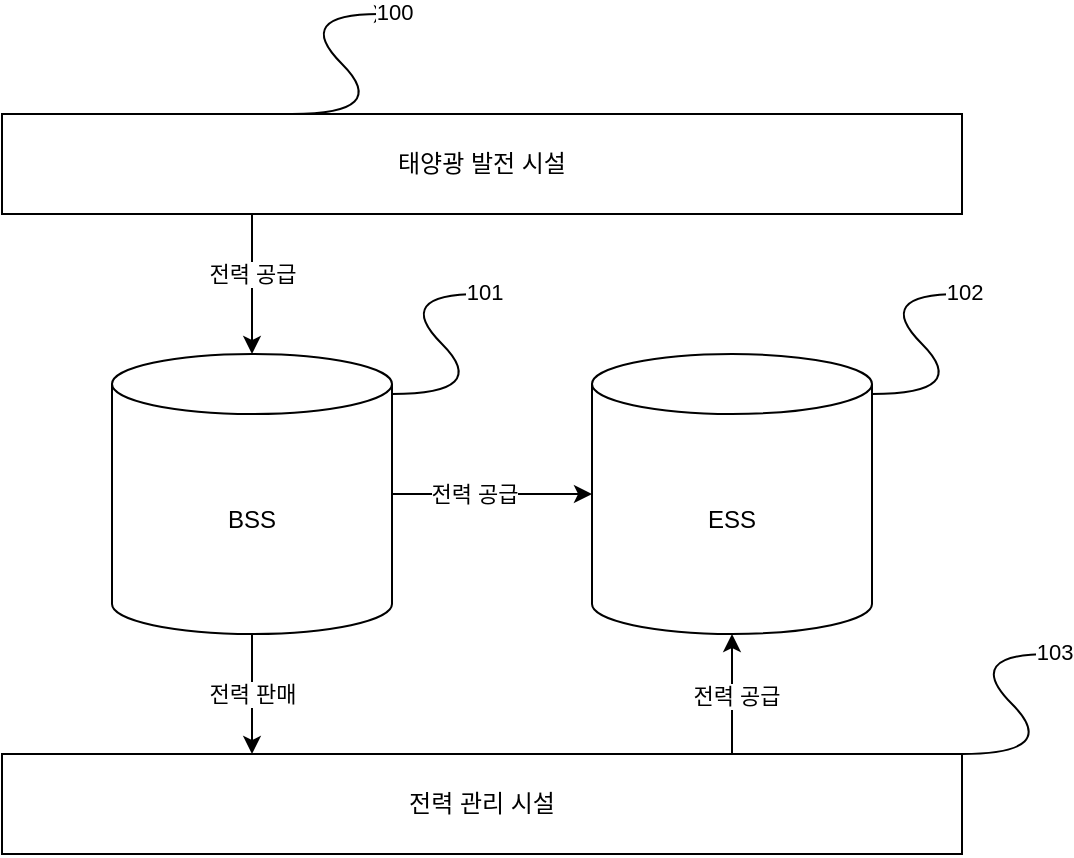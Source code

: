 <mxfile version="24.7.1" type="github">
  <diagram name="Page-1" id="2YBvvXClWsGukQMizWep">
    <mxGraphModel dx="957" dy="422" grid="1" gridSize="10" guides="1" tooltips="1" connect="1" arrows="1" fold="1" page="1" pageScale="1" pageWidth="850" pageHeight="1100" math="0" shadow="0">
      <root>
        <mxCell id="0" />
        <mxCell id="1" parent="0" />
        <mxCell id="cL6zLu7N6vb4ODk6pQxt-1" value="태양광 발전 시설" style="html=1;whiteSpace=wrap;" vertex="1" parent="1">
          <mxGeometry x="185" y="80" width="480" height="50" as="geometry" />
        </mxCell>
        <mxCell id="cL6zLu7N6vb4ODk6pQxt-5" value="전력 관리 시설" style="html=1;whiteSpace=wrap;" vertex="1" parent="1">
          <mxGeometry x="185" y="400" width="480" height="50" as="geometry" />
        </mxCell>
        <mxCell id="cL6zLu7N6vb4ODk6pQxt-20" style="edgeStyle=orthogonalEdgeStyle;rounded=0;orthogonalLoop=1;jettySize=auto;html=1;" edge="1" parent="1" source="cL6zLu7N6vb4ODk6pQxt-7" target="cL6zLu7N6vb4ODk6pQxt-5">
          <mxGeometry relative="1" as="geometry">
            <Array as="points">
              <mxPoint x="310" y="380" />
              <mxPoint x="310" y="380" />
            </Array>
          </mxGeometry>
        </mxCell>
        <mxCell id="cL6zLu7N6vb4ODk6pQxt-26" value="전력 판매" style="edgeLabel;html=1;align=center;verticalAlign=middle;resizable=0;points=[];" vertex="1" connectable="0" parent="cL6zLu7N6vb4ODk6pQxt-20">
          <mxGeometry x="-0.367" relative="1" as="geometry">
            <mxPoint y="11" as="offset" />
          </mxGeometry>
        </mxCell>
        <mxCell id="cL6zLu7N6vb4ODk6pQxt-7" value="BSS" style="shape=cylinder3;whiteSpace=wrap;html=1;boundedLbl=1;backgroundOutline=1;size=15;" vertex="1" parent="1">
          <mxGeometry x="240" y="200" width="140" height="140" as="geometry" />
        </mxCell>
        <mxCell id="cL6zLu7N6vb4ODk6pQxt-8" value="ESS" style="shape=cylinder3;whiteSpace=wrap;html=1;boundedLbl=1;backgroundOutline=1;size=15;" vertex="1" parent="1">
          <mxGeometry x="480" y="200" width="140" height="140" as="geometry" />
        </mxCell>
        <mxCell id="cL6zLu7N6vb4ODk6pQxt-13" style="edgeStyle=orthogonalEdgeStyle;rounded=0;orthogonalLoop=1;jettySize=auto;html=1;entryX=0.5;entryY=0;entryDx=0;entryDy=0;entryPerimeter=0;" edge="1" parent="1" source="cL6zLu7N6vb4ODk6pQxt-1" target="cL6zLu7N6vb4ODk6pQxt-7">
          <mxGeometry relative="1" as="geometry">
            <Array as="points">
              <mxPoint x="310" y="150" />
              <mxPoint x="310" y="150" />
            </Array>
          </mxGeometry>
        </mxCell>
        <mxCell id="cL6zLu7N6vb4ODk6pQxt-28" value="전력 공급" style="edgeLabel;html=1;align=center;verticalAlign=middle;resizable=0;points=[];" vertex="1" connectable="0" parent="cL6zLu7N6vb4ODk6pQxt-13">
          <mxGeometry x="-0.158" relative="1" as="geometry">
            <mxPoint as="offset" />
          </mxGeometry>
        </mxCell>
        <mxCell id="cL6zLu7N6vb4ODk6pQxt-14" style="edgeStyle=orthogonalEdgeStyle;rounded=0;orthogonalLoop=1;jettySize=auto;html=1;entryX=0;entryY=0.5;entryDx=0;entryDy=0;entryPerimeter=0;" edge="1" parent="1" source="cL6zLu7N6vb4ODk6pQxt-7" target="cL6zLu7N6vb4ODk6pQxt-8">
          <mxGeometry relative="1" as="geometry" />
        </mxCell>
        <mxCell id="cL6zLu7N6vb4ODk6pQxt-27" value="전력 공급" style="edgeLabel;html=1;align=center;verticalAlign=middle;resizable=0;points=[];" vertex="1" connectable="0" parent="cL6zLu7N6vb4ODk6pQxt-14">
          <mxGeometry x="-0.492" relative="1" as="geometry">
            <mxPoint x="15" as="offset" />
          </mxGeometry>
        </mxCell>
        <mxCell id="cL6zLu7N6vb4ODk6pQxt-19" style="edgeStyle=orthogonalEdgeStyle;rounded=0;orthogonalLoop=1;jettySize=auto;html=1;entryX=0.5;entryY=1;entryDx=0;entryDy=0;entryPerimeter=0;" edge="1" parent="1" source="cL6zLu7N6vb4ODk6pQxt-5" target="cL6zLu7N6vb4ODk6pQxt-8">
          <mxGeometry relative="1" as="geometry">
            <Array as="points">
              <mxPoint x="550" y="380" />
              <mxPoint x="550" y="380" />
            </Array>
          </mxGeometry>
        </mxCell>
        <mxCell id="cL6zLu7N6vb4ODk6pQxt-25" value="전력 공급" style="edgeLabel;html=1;align=center;verticalAlign=middle;resizable=0;points=[];" vertex="1" connectable="0" parent="cL6zLu7N6vb4ODk6pQxt-19">
          <mxGeometry x="-0.03" y="-2" relative="1" as="geometry">
            <mxPoint as="offset" />
          </mxGeometry>
        </mxCell>
        <mxCell id="cL6zLu7N6vb4ODk6pQxt-34" value="" style="curved=1;endArrow=classic;html=1;rounded=0;" edge="1" parent="1">
          <mxGeometry width="50" height="50" relative="1" as="geometry">
            <mxPoint x="330" y="80" as="sourcePoint" />
            <mxPoint x="380" y="30" as="targetPoint" />
            <Array as="points">
              <mxPoint x="380" y="80" />
              <mxPoint x="330" y="30" />
            </Array>
          </mxGeometry>
        </mxCell>
        <mxCell id="cL6zLu7N6vb4ODk6pQxt-35" value="100" style="edgeLabel;html=1;align=center;verticalAlign=middle;resizable=0;points=[];" vertex="1" connectable="0" parent="cL6zLu7N6vb4ODk6pQxt-34">
          <mxGeometry x="0.828" y="1" relative="1" as="geometry">
            <mxPoint x="15" as="offset" />
          </mxGeometry>
        </mxCell>
        <mxCell id="cL6zLu7N6vb4ODk6pQxt-36" value="" style="curved=1;endArrow=classic;html=1;rounded=0;" edge="1" parent="1">
          <mxGeometry width="50" height="50" relative="1" as="geometry">
            <mxPoint x="380" y="220" as="sourcePoint" />
            <mxPoint x="430" y="170" as="targetPoint" />
            <Array as="points">
              <mxPoint x="430" y="220" />
              <mxPoint x="380" y="170" />
            </Array>
          </mxGeometry>
        </mxCell>
        <mxCell id="cL6zLu7N6vb4ODk6pQxt-37" value="101" style="edgeLabel;html=1;align=center;verticalAlign=middle;resizable=0;points=[];" vertex="1" connectable="0" parent="cL6zLu7N6vb4ODk6pQxt-36">
          <mxGeometry x="0.828" y="1" relative="1" as="geometry">
            <mxPoint x="10" as="offset" />
          </mxGeometry>
        </mxCell>
        <mxCell id="cL6zLu7N6vb4ODk6pQxt-38" value="" style="curved=1;endArrow=classic;html=1;rounded=0;" edge="1" parent="1">
          <mxGeometry width="50" height="50" relative="1" as="geometry">
            <mxPoint x="620" y="220" as="sourcePoint" />
            <mxPoint x="670" y="170" as="targetPoint" />
            <Array as="points">
              <mxPoint x="670" y="220" />
              <mxPoint x="620" y="170" />
            </Array>
          </mxGeometry>
        </mxCell>
        <mxCell id="cL6zLu7N6vb4ODk6pQxt-39" value="102" style="edgeLabel;html=1;align=center;verticalAlign=middle;resizable=0;points=[];" vertex="1" connectable="0" parent="cL6zLu7N6vb4ODk6pQxt-38">
          <mxGeometry x="0.828" y="1" relative="1" as="geometry">
            <mxPoint x="10" as="offset" />
          </mxGeometry>
        </mxCell>
        <mxCell id="cL6zLu7N6vb4ODk6pQxt-40" value="" style="curved=1;endArrow=classic;html=1;rounded=0;" edge="1" parent="1">
          <mxGeometry width="50" height="50" relative="1" as="geometry">
            <mxPoint x="665" y="400" as="sourcePoint" />
            <mxPoint x="715" y="350" as="targetPoint" />
            <Array as="points">
              <mxPoint x="715" y="400" />
              <mxPoint x="665" y="350" />
            </Array>
          </mxGeometry>
        </mxCell>
        <mxCell id="cL6zLu7N6vb4ODk6pQxt-41" value="103" style="edgeLabel;html=1;align=center;verticalAlign=middle;resizable=0;points=[];" vertex="1" connectable="0" parent="cL6zLu7N6vb4ODk6pQxt-40">
          <mxGeometry x="0.828" y="1" relative="1" as="geometry">
            <mxPoint x="10" as="offset" />
          </mxGeometry>
        </mxCell>
      </root>
    </mxGraphModel>
  </diagram>
</mxfile>
